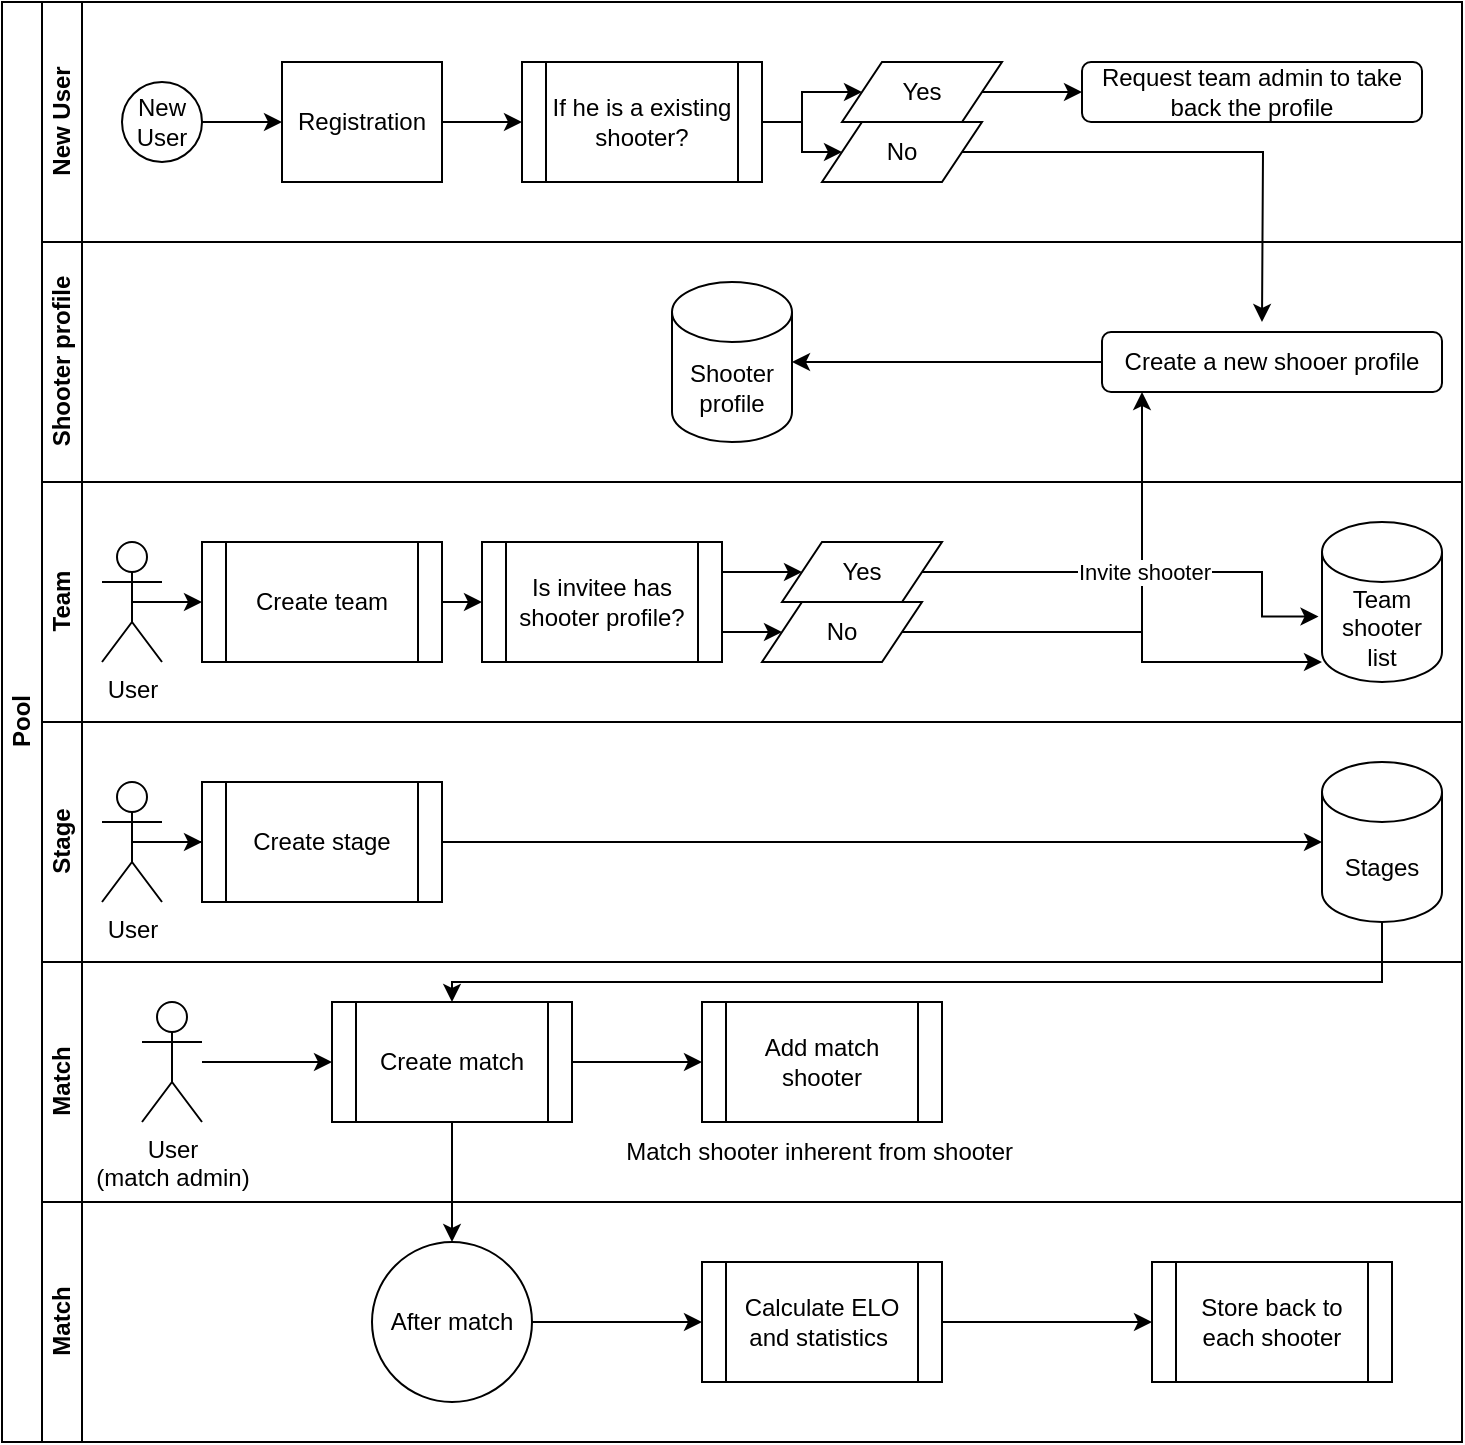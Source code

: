 <mxfile version="24.0.7" type="device">
  <diagram id="prtHgNgQTEPvFCAcTncT" name="Page-1">
    <mxGraphModel dx="1109" dy="693" grid="1" gridSize="10" guides="1" tooltips="1" connect="1" arrows="1" fold="1" page="1" pageScale="1" pageWidth="827" pageHeight="1169" math="0" shadow="0">
      <root>
        <mxCell id="0" />
        <mxCell id="1" parent="0" />
        <mxCell id="dNxyNK7c78bLwvsdeMH5-19" value="Pool" style="swimlane;html=1;childLayout=stackLayout;resizeParent=1;resizeParentMax=0;horizontal=0;startSize=20;horizontalStack=0;fillColor=default;swimlaneFillColor=none;" parent="1" vertex="1">
          <mxGeometry x="120" y="120" width="730" height="720" as="geometry">
            <mxRectangle x="120" y="120" width="40" height="50" as="alternateBounds" />
          </mxGeometry>
        </mxCell>
        <mxCell id="dNxyNK7c78bLwvsdeMH5-20" value="New User" style="swimlane;html=1;startSize=20;horizontal=0;" parent="dNxyNK7c78bLwvsdeMH5-19" vertex="1">
          <mxGeometry x="20" width="710" height="120" as="geometry" />
        </mxCell>
        <mxCell id="dNxyNK7c78bLwvsdeMH5-25" value="" style="edgeStyle=orthogonalEdgeStyle;rounded=0;orthogonalLoop=1;jettySize=auto;html=1;" parent="dNxyNK7c78bLwvsdeMH5-20" source="dNxyNK7c78bLwvsdeMH5-23" target="dNxyNK7c78bLwvsdeMH5-24" edge="1">
          <mxGeometry relative="1" as="geometry" />
        </mxCell>
        <mxCell id="dNxyNK7c78bLwvsdeMH5-23" value="New&lt;div&gt;Us&lt;span style=&quot;background-color: initial;&quot;&gt;er&lt;/span&gt;&lt;/div&gt;" style="ellipse;whiteSpace=wrap;html=1;" parent="dNxyNK7c78bLwvsdeMH5-20" vertex="1">
          <mxGeometry x="40" y="40" width="40" height="40" as="geometry" />
        </mxCell>
        <mxCell id="p8w2NyexJX4JicnwybBd-7" style="edgeStyle=orthogonalEdgeStyle;rounded=0;orthogonalLoop=1;jettySize=auto;html=1;exitX=1;exitY=0.5;exitDx=0;exitDy=0;entryX=0;entryY=0.5;entryDx=0;entryDy=0;" edge="1" parent="dNxyNK7c78bLwvsdeMH5-20" source="dNxyNK7c78bLwvsdeMH5-24" target="p8w2NyexJX4JicnwybBd-5">
          <mxGeometry relative="1" as="geometry" />
        </mxCell>
        <mxCell id="dNxyNK7c78bLwvsdeMH5-24" value="Registration" style="rounded=0;whiteSpace=wrap;html=1;fontFamily=Helvetica;fontSize=12;fontColor=#000000;align=center;" parent="dNxyNK7c78bLwvsdeMH5-20" vertex="1">
          <mxGeometry x="120" y="30" width="80" height="60" as="geometry" />
        </mxCell>
        <mxCell id="dNxyNK7c78bLwvsdeMH5-33" value="" style="edgeStyle=orthogonalEdgeStyle;rounded=0;orthogonalLoop=1;jettySize=auto;html=1;endArrow=classic;endFill=1;" parent="dNxyNK7c78bLwvsdeMH5-20" target="dNxyNK7c78bLwvsdeMH5-32" edge="1">
          <mxGeometry relative="1" as="geometry">
            <mxPoint x="320" y="60" as="sourcePoint" />
          </mxGeometry>
        </mxCell>
        <mxCell id="p8w2NyexJX4JicnwybBd-10" style="edgeStyle=orthogonalEdgeStyle;rounded=0;orthogonalLoop=1;jettySize=auto;html=1;exitX=1;exitY=0.5;exitDx=0;exitDy=0;entryX=0;entryY=0.5;entryDx=0;entryDy=0;" edge="1" parent="dNxyNK7c78bLwvsdeMH5-20" source="p8w2NyexJX4JicnwybBd-5" target="p8w2NyexJX4JicnwybBd-8">
          <mxGeometry relative="1" as="geometry" />
        </mxCell>
        <mxCell id="p8w2NyexJX4JicnwybBd-12" style="edgeStyle=orthogonalEdgeStyle;rounded=0;orthogonalLoop=1;jettySize=auto;html=1;exitX=1;exitY=0.5;exitDx=0;exitDy=0;entryX=0;entryY=0.5;entryDx=0;entryDy=0;" edge="1" parent="dNxyNK7c78bLwvsdeMH5-20" source="p8w2NyexJX4JicnwybBd-5" target="p8w2NyexJX4JicnwybBd-11">
          <mxGeometry relative="1" as="geometry" />
        </mxCell>
        <mxCell id="p8w2NyexJX4JicnwybBd-5" value="If he is a existing shooter?" style="shape=process;whiteSpace=wrap;html=1;backgroundOutline=1;" vertex="1" parent="dNxyNK7c78bLwvsdeMH5-20">
          <mxGeometry x="240" y="30" width="120" height="60" as="geometry" />
        </mxCell>
        <mxCell id="p8w2NyexJX4JicnwybBd-8" value="Yes" style="shape=parallelogram;perimeter=parallelogramPerimeter;whiteSpace=wrap;html=1;fixedSize=1;" vertex="1" parent="dNxyNK7c78bLwvsdeMH5-20">
          <mxGeometry x="400" y="30" width="80" height="30" as="geometry" />
        </mxCell>
        <mxCell id="p8w2NyexJX4JicnwybBd-14" style="edgeStyle=orthogonalEdgeStyle;rounded=0;orthogonalLoop=1;jettySize=auto;html=1;exitX=1;exitY=0.5;exitDx=0;exitDy=0;" edge="1" parent="dNxyNK7c78bLwvsdeMH5-20" source="p8w2NyexJX4JicnwybBd-11">
          <mxGeometry relative="1" as="geometry">
            <mxPoint x="610" y="160" as="targetPoint" />
          </mxGeometry>
        </mxCell>
        <mxCell id="p8w2NyexJX4JicnwybBd-11" value="No" style="shape=parallelogram;perimeter=parallelogramPerimeter;whiteSpace=wrap;html=1;fixedSize=1;" vertex="1" parent="dNxyNK7c78bLwvsdeMH5-20">
          <mxGeometry x="390" y="60" width="80" height="30" as="geometry" />
        </mxCell>
        <mxCell id="p8w2NyexJX4JicnwybBd-49" value="Shooter profile" style="swimlane;html=1;startSize=20;horizontal=0;" vertex="1" parent="dNxyNK7c78bLwvsdeMH5-19">
          <mxGeometry x="20" y="120" width="710" height="120" as="geometry" />
        </mxCell>
        <mxCell id="p8w2NyexJX4JicnwybBd-54" value="" style="edgeStyle=orthogonalEdgeStyle;rounded=0;orthogonalLoop=1;jettySize=auto;html=1;endArrow=classic;endFill=1;" edge="1" parent="p8w2NyexJX4JicnwybBd-49">
          <mxGeometry relative="1" as="geometry">
            <mxPoint x="320" y="60" as="sourcePoint" />
          </mxGeometry>
        </mxCell>
        <mxCell id="p8w2NyexJX4JicnwybBd-15" value="Request team admin to take back the profile" style="rounded=1;whiteSpace=wrap;html=1;" vertex="1" parent="p8w2NyexJX4JicnwybBd-49">
          <mxGeometry x="520" y="-90" width="170" height="30" as="geometry" />
        </mxCell>
        <mxCell id="p8w2NyexJX4JicnwybBd-66" style="edgeStyle=orthogonalEdgeStyle;rounded=0;orthogonalLoop=1;jettySize=auto;html=1;exitX=0;exitY=0.5;exitDx=0;exitDy=0;" edge="1" parent="p8w2NyexJX4JicnwybBd-49" source="p8w2NyexJX4JicnwybBd-62" target="p8w2NyexJX4JicnwybBd-65">
          <mxGeometry relative="1" as="geometry" />
        </mxCell>
        <mxCell id="p8w2NyexJX4JicnwybBd-62" value="Create a new shooer profile" style="rounded=1;whiteSpace=wrap;html=1;" vertex="1" parent="p8w2NyexJX4JicnwybBd-49">
          <mxGeometry x="530" y="45" width="170" height="30" as="geometry" />
        </mxCell>
        <mxCell id="p8w2NyexJX4JicnwybBd-65" value="Shooter profile" style="shape=cylinder3;whiteSpace=wrap;html=1;boundedLbl=1;backgroundOutline=1;size=15;" vertex="1" parent="p8w2NyexJX4JicnwybBd-49">
          <mxGeometry x="315" y="20" width="60" height="80" as="geometry" />
        </mxCell>
        <mxCell id="p8w2NyexJX4JicnwybBd-16" style="edgeStyle=orthogonalEdgeStyle;rounded=0;orthogonalLoop=1;jettySize=auto;html=1;exitX=1;exitY=0.5;exitDx=0;exitDy=0;" edge="1" parent="dNxyNK7c78bLwvsdeMH5-19" source="p8w2NyexJX4JicnwybBd-8" target="p8w2NyexJX4JicnwybBd-15">
          <mxGeometry relative="1" as="geometry" />
        </mxCell>
        <mxCell id="p8w2NyexJX4JicnwybBd-104" style="edgeStyle=orthogonalEdgeStyle;rounded=0;orthogonalLoop=1;jettySize=auto;html=1;exitX=1;exitY=0.5;exitDx=0;exitDy=0;" edge="1" parent="dNxyNK7c78bLwvsdeMH5-19" source="p8w2NyexJX4JicnwybBd-91" target="p8w2NyexJX4JicnwybBd-62">
          <mxGeometry relative="1" as="geometry">
            <Array as="points">
              <mxPoint x="570" y="315" />
            </Array>
          </mxGeometry>
        </mxCell>
        <mxCell id="p8w2NyexJX4JicnwybBd-67" value="Team" style="swimlane;html=1;startSize=20;horizontal=0;" vertex="1" parent="dNxyNK7c78bLwvsdeMH5-19">
          <mxGeometry x="20" y="240" width="710" height="120" as="geometry" />
        </mxCell>
        <mxCell id="p8w2NyexJX4JicnwybBd-68" value="" style="edgeStyle=orthogonalEdgeStyle;rounded=0;orthogonalLoop=1;jettySize=auto;html=1;endArrow=classic;endFill=1;" edge="1" parent="p8w2NyexJX4JicnwybBd-67">
          <mxGeometry relative="1" as="geometry">
            <mxPoint x="320" y="60" as="sourcePoint" />
          </mxGeometry>
        </mxCell>
        <mxCell id="p8w2NyexJX4JicnwybBd-70" style="edgeStyle=orthogonalEdgeStyle;rounded=0;orthogonalLoop=1;jettySize=auto;html=1;exitX=0;exitY=0.5;exitDx=0;exitDy=0;" edge="1" parent="p8w2NyexJX4JicnwybBd-67" target="p8w2NyexJX4JicnwybBd-72">
          <mxGeometry relative="1" as="geometry">
            <mxPoint x="530" y="60" as="sourcePoint" />
          </mxGeometry>
        </mxCell>
        <mxCell id="p8w2NyexJX4JicnwybBd-122" style="edgeStyle=orthogonalEdgeStyle;rounded=0;orthogonalLoop=1;jettySize=auto;html=1;exitX=1;exitY=0.5;exitDx=0;exitDy=0;entryX=0;entryY=0.5;entryDx=0;entryDy=0;" edge="1" parent="p8w2NyexJX4JicnwybBd-67" source="p8w2NyexJX4JicnwybBd-76" target="p8w2NyexJX4JicnwybBd-89">
          <mxGeometry relative="1" as="geometry" />
        </mxCell>
        <mxCell id="p8w2NyexJX4JicnwybBd-76" value="Create team" style="shape=process;whiteSpace=wrap;html=1;backgroundOutline=1;" vertex="1" parent="p8w2NyexJX4JicnwybBd-67">
          <mxGeometry x="80" y="30" width="120" height="60" as="geometry" />
        </mxCell>
        <mxCell id="p8w2NyexJX4JicnwybBd-80" style="edgeStyle=orthogonalEdgeStyle;rounded=0;orthogonalLoop=1;jettySize=auto;html=1;exitX=0.5;exitY=0.5;exitDx=0;exitDy=0;exitPerimeter=0;entryX=0;entryY=0.5;entryDx=0;entryDy=0;" edge="1" parent="p8w2NyexJX4JicnwybBd-67" source="p8w2NyexJX4JicnwybBd-79" target="p8w2NyexJX4JicnwybBd-76">
          <mxGeometry relative="1" as="geometry" />
        </mxCell>
        <mxCell id="p8w2NyexJX4JicnwybBd-79" value="User" style="shape=umlActor;verticalLabelPosition=bottom;verticalAlign=top;html=1;outlineConnect=0;" vertex="1" parent="p8w2NyexJX4JicnwybBd-67">
          <mxGeometry x="30" y="30" width="30" height="60" as="geometry" />
        </mxCell>
        <mxCell id="p8w2NyexJX4JicnwybBd-81" value="Team shooter list" style="shape=cylinder3;whiteSpace=wrap;html=1;boundedLbl=1;backgroundOutline=1;size=15;" vertex="1" parent="p8w2NyexJX4JicnwybBd-67">
          <mxGeometry x="640" y="20" width="60" height="80" as="geometry" />
        </mxCell>
        <mxCell id="p8w2NyexJX4JicnwybBd-92" style="edgeStyle=orthogonalEdgeStyle;rounded=0;orthogonalLoop=1;jettySize=auto;html=1;exitX=1;exitY=0.25;exitDx=0;exitDy=0;entryX=0;entryY=0.5;entryDx=0;entryDy=0;" edge="1" parent="p8w2NyexJX4JicnwybBd-67" source="p8w2NyexJX4JicnwybBd-89" target="p8w2NyexJX4JicnwybBd-90">
          <mxGeometry relative="1" as="geometry" />
        </mxCell>
        <mxCell id="p8w2NyexJX4JicnwybBd-93" style="edgeStyle=orthogonalEdgeStyle;rounded=0;orthogonalLoop=1;jettySize=auto;html=1;exitX=1;exitY=0.75;exitDx=0;exitDy=0;entryX=0;entryY=0.5;entryDx=0;entryDy=0;" edge="1" parent="p8w2NyexJX4JicnwybBd-67" source="p8w2NyexJX4JicnwybBd-89" target="p8w2NyexJX4JicnwybBd-91">
          <mxGeometry relative="1" as="geometry" />
        </mxCell>
        <mxCell id="p8w2NyexJX4JicnwybBd-89" value="Is&lt;span style=&quot;background-color: initial;&quot;&gt;&amp;nbsp;invitee has shooter profile?&lt;/span&gt;" style="shape=process;whiteSpace=wrap;html=1;backgroundOutline=1;" vertex="1" parent="p8w2NyexJX4JicnwybBd-67">
          <mxGeometry x="220" y="30" width="120" height="60" as="geometry" />
        </mxCell>
        <mxCell id="p8w2NyexJX4JicnwybBd-90" value="Yes" style="shape=parallelogram;perimeter=parallelogramPerimeter;whiteSpace=wrap;html=1;fixedSize=1;" vertex="1" parent="p8w2NyexJX4JicnwybBd-67">
          <mxGeometry x="370" y="30" width="80" height="30" as="geometry" />
        </mxCell>
        <mxCell id="p8w2NyexJX4JicnwybBd-106" style="edgeStyle=orthogonalEdgeStyle;rounded=0;orthogonalLoop=1;jettySize=auto;html=1;exitX=1;exitY=0.5;exitDx=0;exitDy=0;" edge="1" parent="p8w2NyexJX4JicnwybBd-67" source="p8w2NyexJX4JicnwybBd-91" target="p8w2NyexJX4JicnwybBd-81">
          <mxGeometry relative="1" as="geometry">
            <Array as="points">
              <mxPoint x="550" y="75" />
              <mxPoint x="550" y="90" />
            </Array>
          </mxGeometry>
        </mxCell>
        <mxCell id="p8w2NyexJX4JicnwybBd-91" value="No" style="shape=parallelogram;perimeter=parallelogramPerimeter;whiteSpace=wrap;html=1;fixedSize=1;" vertex="1" parent="p8w2NyexJX4JicnwybBd-67">
          <mxGeometry x="360" y="60" width="80" height="30" as="geometry" />
        </mxCell>
        <mxCell id="p8w2NyexJX4JicnwybBd-97" value="Invite shooter" style="edgeStyle=orthogonalEdgeStyle;rounded=0;orthogonalLoop=1;jettySize=auto;html=1;exitX=1;exitY=0.5;exitDx=0;exitDy=0;entryX=-0.029;entryY=0.591;entryDx=0;entryDy=0;entryPerimeter=0;" edge="1" parent="p8w2NyexJX4JicnwybBd-67" source="p8w2NyexJX4JicnwybBd-90" target="p8w2NyexJX4JicnwybBd-81">
          <mxGeometry relative="1" as="geometry">
            <Array as="points">
              <mxPoint x="610" y="45" />
              <mxPoint x="610" y="67" />
            </Array>
          </mxGeometry>
        </mxCell>
        <mxCell id="p8w2NyexJX4JicnwybBd-107" value="Stage" style="swimlane;html=1;startSize=20;horizontal=0;" vertex="1" parent="dNxyNK7c78bLwvsdeMH5-19">
          <mxGeometry x="20" y="360" width="710" height="120" as="geometry" />
        </mxCell>
        <mxCell id="p8w2NyexJX4JicnwybBd-108" value="" style="edgeStyle=orthogonalEdgeStyle;rounded=0;orthogonalLoop=1;jettySize=auto;html=1;endArrow=classic;endFill=1;" edge="1" parent="p8w2NyexJX4JicnwybBd-107">
          <mxGeometry relative="1" as="geometry">
            <mxPoint x="320" y="60" as="sourcePoint" />
          </mxGeometry>
        </mxCell>
        <mxCell id="p8w2NyexJX4JicnwybBd-109" style="edgeStyle=orthogonalEdgeStyle;rounded=0;orthogonalLoop=1;jettySize=auto;html=1;exitX=0;exitY=0.5;exitDx=0;exitDy=0;" edge="1" parent="p8w2NyexJX4JicnwybBd-107">
          <mxGeometry relative="1" as="geometry">
            <mxPoint x="530" y="60" as="sourcePoint" />
          </mxGeometry>
        </mxCell>
        <mxCell id="p8w2NyexJX4JicnwybBd-125" style="edgeStyle=orthogonalEdgeStyle;rounded=0;orthogonalLoop=1;jettySize=auto;html=1;exitX=0.5;exitY=0.5;exitDx=0;exitDy=0;exitPerimeter=0;" edge="1" parent="p8w2NyexJX4JicnwybBd-107" source="p8w2NyexJX4JicnwybBd-123" target="p8w2NyexJX4JicnwybBd-124">
          <mxGeometry relative="1" as="geometry" />
        </mxCell>
        <mxCell id="p8w2NyexJX4JicnwybBd-123" value="User" style="shape=umlActor;verticalLabelPosition=bottom;verticalAlign=top;html=1;outlineConnect=0;" vertex="1" parent="p8w2NyexJX4JicnwybBd-107">
          <mxGeometry x="30" y="30" width="30" height="60" as="geometry" />
        </mxCell>
        <mxCell id="p8w2NyexJX4JicnwybBd-127" style="edgeStyle=orthogonalEdgeStyle;rounded=0;orthogonalLoop=1;jettySize=auto;html=1;exitX=1;exitY=0.5;exitDx=0;exitDy=0;" edge="1" parent="p8w2NyexJX4JicnwybBd-107" source="p8w2NyexJX4JicnwybBd-124" target="p8w2NyexJX4JicnwybBd-126">
          <mxGeometry relative="1" as="geometry" />
        </mxCell>
        <mxCell id="p8w2NyexJX4JicnwybBd-124" value="Create stage" style="shape=process;whiteSpace=wrap;html=1;backgroundOutline=1;" vertex="1" parent="p8w2NyexJX4JicnwybBd-107">
          <mxGeometry x="80" y="30" width="120" height="60" as="geometry" />
        </mxCell>
        <mxCell id="p8w2NyexJX4JicnwybBd-126" value="Stages" style="shape=cylinder3;whiteSpace=wrap;html=1;boundedLbl=1;backgroundOutline=1;size=15;" vertex="1" parent="p8w2NyexJX4JicnwybBd-107">
          <mxGeometry x="640" y="20" width="60" height="80" as="geometry" />
        </mxCell>
        <mxCell id="p8w2NyexJX4JicnwybBd-136" value="Match" style="swimlane;html=1;startSize=20;horizontal=0;" vertex="1" parent="dNxyNK7c78bLwvsdeMH5-19">
          <mxGeometry x="20" y="480" width="710" height="120" as="geometry" />
        </mxCell>
        <mxCell id="p8w2NyexJX4JicnwybBd-137" value="" style="edgeStyle=orthogonalEdgeStyle;rounded=0;orthogonalLoop=1;jettySize=auto;html=1;endArrow=classic;endFill=1;" edge="1" parent="p8w2NyexJX4JicnwybBd-136">
          <mxGeometry relative="1" as="geometry">
            <mxPoint x="320" y="60" as="sourcePoint" />
          </mxGeometry>
        </mxCell>
        <mxCell id="p8w2NyexJX4JicnwybBd-138" style="edgeStyle=orthogonalEdgeStyle;rounded=0;orthogonalLoop=1;jettySize=auto;html=1;exitX=0;exitY=0.5;exitDx=0;exitDy=0;" edge="1" parent="p8w2NyexJX4JicnwybBd-136">
          <mxGeometry relative="1" as="geometry">
            <mxPoint x="530" y="60" as="sourcePoint" />
          </mxGeometry>
        </mxCell>
        <mxCell id="p8w2NyexJX4JicnwybBd-139" style="edgeStyle=orthogonalEdgeStyle;rounded=0;orthogonalLoop=1;jettySize=auto;html=1;exitX=0.5;exitY=0.5;exitDx=0;exitDy=0;exitPerimeter=0;" edge="1" parent="p8w2NyexJX4JicnwybBd-136" target="p8w2NyexJX4JicnwybBd-142">
          <mxGeometry relative="1" as="geometry">
            <mxPoint x="45" y="60" as="sourcePoint" />
          </mxGeometry>
        </mxCell>
        <mxCell id="p8w2NyexJX4JicnwybBd-141" style="edgeStyle=orthogonalEdgeStyle;rounded=0;orthogonalLoop=1;jettySize=auto;html=1;exitX=1;exitY=0.5;exitDx=0;exitDy=0;" edge="1" parent="p8w2NyexJX4JicnwybBd-136" target="p8w2NyexJX4JicnwybBd-143">
          <mxGeometry relative="1" as="geometry">
            <mxPoint x="200" y="60" as="sourcePoint" />
          </mxGeometry>
        </mxCell>
        <mxCell id="p8w2NyexJX4JicnwybBd-146" style="edgeStyle=orthogonalEdgeStyle;rounded=0;orthogonalLoop=1;jettySize=auto;html=1;entryX=0;entryY=0.5;entryDx=0;entryDy=0;" edge="1" parent="p8w2NyexJX4JicnwybBd-136" source="p8w2NyexJX4JicnwybBd-144" target="p8w2NyexJX4JicnwybBd-145">
          <mxGeometry relative="1" as="geometry">
            <mxPoint x="70" y="50" as="sourcePoint" />
          </mxGeometry>
        </mxCell>
        <mxCell id="p8w2NyexJX4JicnwybBd-144" value="User&lt;div&gt;(match admin)&lt;/div&gt;" style="shape=umlActor;verticalLabelPosition=bottom;verticalAlign=top;html=1;outlineConnect=0;" vertex="1" parent="p8w2NyexJX4JicnwybBd-136">
          <mxGeometry x="50" y="20" width="30" height="60" as="geometry" />
        </mxCell>
        <mxCell id="p8w2NyexJX4JicnwybBd-149" style="edgeStyle=orthogonalEdgeStyle;rounded=0;orthogonalLoop=1;jettySize=auto;html=1;exitX=1;exitY=0.5;exitDx=0;exitDy=0;" edge="1" parent="p8w2NyexJX4JicnwybBd-136" source="p8w2NyexJX4JicnwybBd-145" target="p8w2NyexJX4JicnwybBd-148">
          <mxGeometry relative="1" as="geometry" />
        </mxCell>
        <mxCell id="p8w2NyexJX4JicnwybBd-145" value="Create match" style="shape=process;whiteSpace=wrap;html=1;backgroundOutline=1;" vertex="1" parent="p8w2NyexJX4JicnwybBd-136">
          <mxGeometry x="145" y="20" width="120" height="60" as="geometry" />
        </mxCell>
        <mxCell id="p8w2NyexJX4JicnwybBd-148" value="Add match shooter" style="shape=process;whiteSpace=wrap;html=1;backgroundOutline=1;" vertex="1" parent="p8w2NyexJX4JicnwybBd-136">
          <mxGeometry x="330" y="20" width="120" height="60" as="geometry" />
        </mxCell>
        <mxCell id="p8w2NyexJX4JicnwybBd-150" value="Match shooter inherent from shooter&amp;nbsp;" style="text;html=1;align=center;verticalAlign=middle;resizable=0;points=[];autosize=1;strokeColor=none;fillColor=none;" vertex="1" parent="p8w2NyexJX4JicnwybBd-136">
          <mxGeometry x="280" y="80" width="220" height="30" as="geometry" />
        </mxCell>
        <mxCell id="p8w2NyexJX4JicnwybBd-151" value="Match" style="swimlane;html=1;startSize=20;horizontal=0;" vertex="1" parent="dNxyNK7c78bLwvsdeMH5-19">
          <mxGeometry x="20" y="600" width="710" height="120" as="geometry" />
        </mxCell>
        <mxCell id="p8w2NyexJX4JicnwybBd-152" value="" style="edgeStyle=orthogonalEdgeStyle;rounded=0;orthogonalLoop=1;jettySize=auto;html=1;endArrow=classic;endFill=1;" edge="1" parent="p8w2NyexJX4JicnwybBd-151">
          <mxGeometry relative="1" as="geometry">
            <mxPoint x="320" y="60" as="sourcePoint" />
          </mxGeometry>
        </mxCell>
        <mxCell id="p8w2NyexJX4JicnwybBd-153" style="edgeStyle=orthogonalEdgeStyle;rounded=0;orthogonalLoop=1;jettySize=auto;html=1;exitX=0;exitY=0.5;exitDx=0;exitDy=0;" edge="1" parent="p8w2NyexJX4JicnwybBd-151">
          <mxGeometry relative="1" as="geometry">
            <mxPoint x="530" y="60" as="sourcePoint" />
          </mxGeometry>
        </mxCell>
        <mxCell id="p8w2NyexJX4JicnwybBd-154" style="edgeStyle=orthogonalEdgeStyle;rounded=0;orthogonalLoop=1;jettySize=auto;html=1;exitX=0.5;exitY=0.5;exitDx=0;exitDy=0;exitPerimeter=0;" edge="1" parent="p8w2NyexJX4JicnwybBd-151">
          <mxGeometry relative="1" as="geometry">
            <mxPoint x="45" y="60" as="sourcePoint" />
          </mxGeometry>
        </mxCell>
        <mxCell id="p8w2NyexJX4JicnwybBd-155" style="edgeStyle=orthogonalEdgeStyle;rounded=0;orthogonalLoop=1;jettySize=auto;html=1;exitX=1;exitY=0.5;exitDx=0;exitDy=0;" edge="1" parent="p8w2NyexJX4JicnwybBd-151">
          <mxGeometry relative="1" as="geometry">
            <mxPoint x="200" y="60" as="sourcePoint" />
          </mxGeometry>
        </mxCell>
        <mxCell id="p8w2NyexJX4JicnwybBd-156" style="edgeStyle=orthogonalEdgeStyle;rounded=0;orthogonalLoop=1;jettySize=auto;html=1;entryX=0;entryY=0.5;entryDx=0;entryDy=0;" edge="1" parent="p8w2NyexJX4JicnwybBd-151" target="p8w2NyexJX4JicnwybBd-159">
          <mxGeometry relative="1" as="geometry">
            <mxPoint x="80" y="50" as="sourcePoint" />
          </mxGeometry>
        </mxCell>
        <mxCell id="p8w2NyexJX4JicnwybBd-158" style="edgeStyle=orthogonalEdgeStyle;rounded=0;orthogonalLoop=1;jettySize=auto;html=1;exitX=1;exitY=0.5;exitDx=0;exitDy=0;" edge="1" parent="p8w2NyexJX4JicnwybBd-151" target="p8w2NyexJX4JicnwybBd-160">
          <mxGeometry relative="1" as="geometry">
            <mxPoint x="265" y="50" as="sourcePoint" />
          </mxGeometry>
        </mxCell>
        <mxCell id="p8w2NyexJX4JicnwybBd-166" style="edgeStyle=orthogonalEdgeStyle;rounded=0;orthogonalLoop=1;jettySize=auto;html=1;exitX=1;exitY=0.5;exitDx=0;exitDy=0;" edge="1" parent="p8w2NyexJX4JicnwybBd-151" source="p8w2NyexJX4JicnwybBd-163" target="p8w2NyexJX4JicnwybBd-165">
          <mxGeometry relative="1" as="geometry" />
        </mxCell>
        <mxCell id="p8w2NyexJX4JicnwybBd-163" value="After match" style="ellipse;whiteSpace=wrap;html=1;aspect=fixed;" vertex="1" parent="p8w2NyexJX4JicnwybBd-151">
          <mxGeometry x="165" y="20" width="80" height="80" as="geometry" />
        </mxCell>
        <mxCell id="p8w2NyexJX4JicnwybBd-169" style="edgeStyle=orthogonalEdgeStyle;rounded=0;orthogonalLoop=1;jettySize=auto;html=1;exitX=1;exitY=0.5;exitDx=0;exitDy=0;entryX=0;entryY=0.5;entryDx=0;entryDy=0;" edge="1" parent="p8w2NyexJX4JicnwybBd-151" source="p8w2NyexJX4JicnwybBd-165" target="p8w2NyexJX4JicnwybBd-167">
          <mxGeometry relative="1" as="geometry" />
        </mxCell>
        <mxCell id="p8w2NyexJX4JicnwybBd-165" value="Calculate ELO&lt;div&gt;and statistics&amp;nbsp;&lt;/div&gt;" style="shape=process;whiteSpace=wrap;html=1;backgroundOutline=1;" vertex="1" parent="p8w2NyexJX4JicnwybBd-151">
          <mxGeometry x="330" y="30" width="120" height="60" as="geometry" />
        </mxCell>
        <mxCell id="p8w2NyexJX4JicnwybBd-167" value="Store back to each shooter" style="shape=process;whiteSpace=wrap;html=1;backgroundOutline=1;" vertex="1" parent="p8w2NyexJX4JicnwybBd-151">
          <mxGeometry x="555" y="30" width="120" height="60" as="geometry" />
        </mxCell>
        <mxCell id="p8w2NyexJX4JicnwybBd-162" style="edgeStyle=orthogonalEdgeStyle;rounded=0;orthogonalLoop=1;jettySize=auto;html=1;entryX=0.5;entryY=0;entryDx=0;entryDy=0;" edge="1" parent="dNxyNK7c78bLwvsdeMH5-19" source="p8w2NyexJX4JicnwybBd-126" target="p8w2NyexJX4JicnwybBd-145">
          <mxGeometry relative="1" as="geometry">
            <Array as="points">
              <mxPoint x="690" y="490" />
              <mxPoint x="225" y="490" />
            </Array>
          </mxGeometry>
        </mxCell>
        <mxCell id="p8w2NyexJX4JicnwybBd-164" style="edgeStyle=orthogonalEdgeStyle;rounded=0;orthogonalLoop=1;jettySize=auto;html=1;" edge="1" parent="dNxyNK7c78bLwvsdeMH5-19" source="p8w2NyexJX4JicnwybBd-145" target="p8w2NyexJX4JicnwybBd-163">
          <mxGeometry relative="1" as="geometry" />
        </mxCell>
      </root>
    </mxGraphModel>
  </diagram>
</mxfile>
